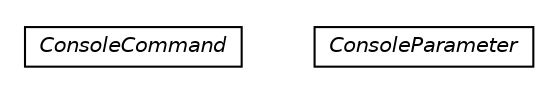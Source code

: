 #!/usr/local/bin/dot
#
# Class diagram 
# Generated by UMLGraph version R5_6-24-gf6e263 (http://www.umlgraph.org/)
#

digraph G {
	edge [fontname="Helvetica",fontsize=10,labelfontname="Helvetica",labelfontsize=10];
	node [fontname="Helvetica",fontsize=10,shape=plaintext];
	nodesep=0.25;
	ranksep=0.5;
	// com.orientechnologies.common.console.annotation.ConsoleCommand
	c36706 [label=<<table title="com.orientechnologies.common.console.annotation.ConsoleCommand" border="0" cellborder="1" cellspacing="0" cellpadding="2" port="p" href="./ConsoleCommand.html">
		<tr><td><table border="0" cellspacing="0" cellpadding="1">
<tr><td align="center" balign="center"><font face="Helvetica-Oblique"> ConsoleCommand </font></td></tr>
		</table></td></tr>
		</table>>, URL="./ConsoleCommand.html", fontname="Helvetica", fontcolor="black", fontsize=10.0];
	// com.orientechnologies.common.console.annotation.ConsoleParameter
	c36707 [label=<<table title="com.orientechnologies.common.console.annotation.ConsoleParameter" border="0" cellborder="1" cellspacing="0" cellpadding="2" port="p" href="./ConsoleParameter.html">
		<tr><td><table border="0" cellspacing="0" cellpadding="1">
<tr><td align="center" balign="center"><font face="Helvetica-Oblique"> ConsoleParameter </font></td></tr>
		</table></td></tr>
		</table>>, URL="./ConsoleParameter.html", fontname="Helvetica", fontcolor="black", fontsize=10.0];
}

